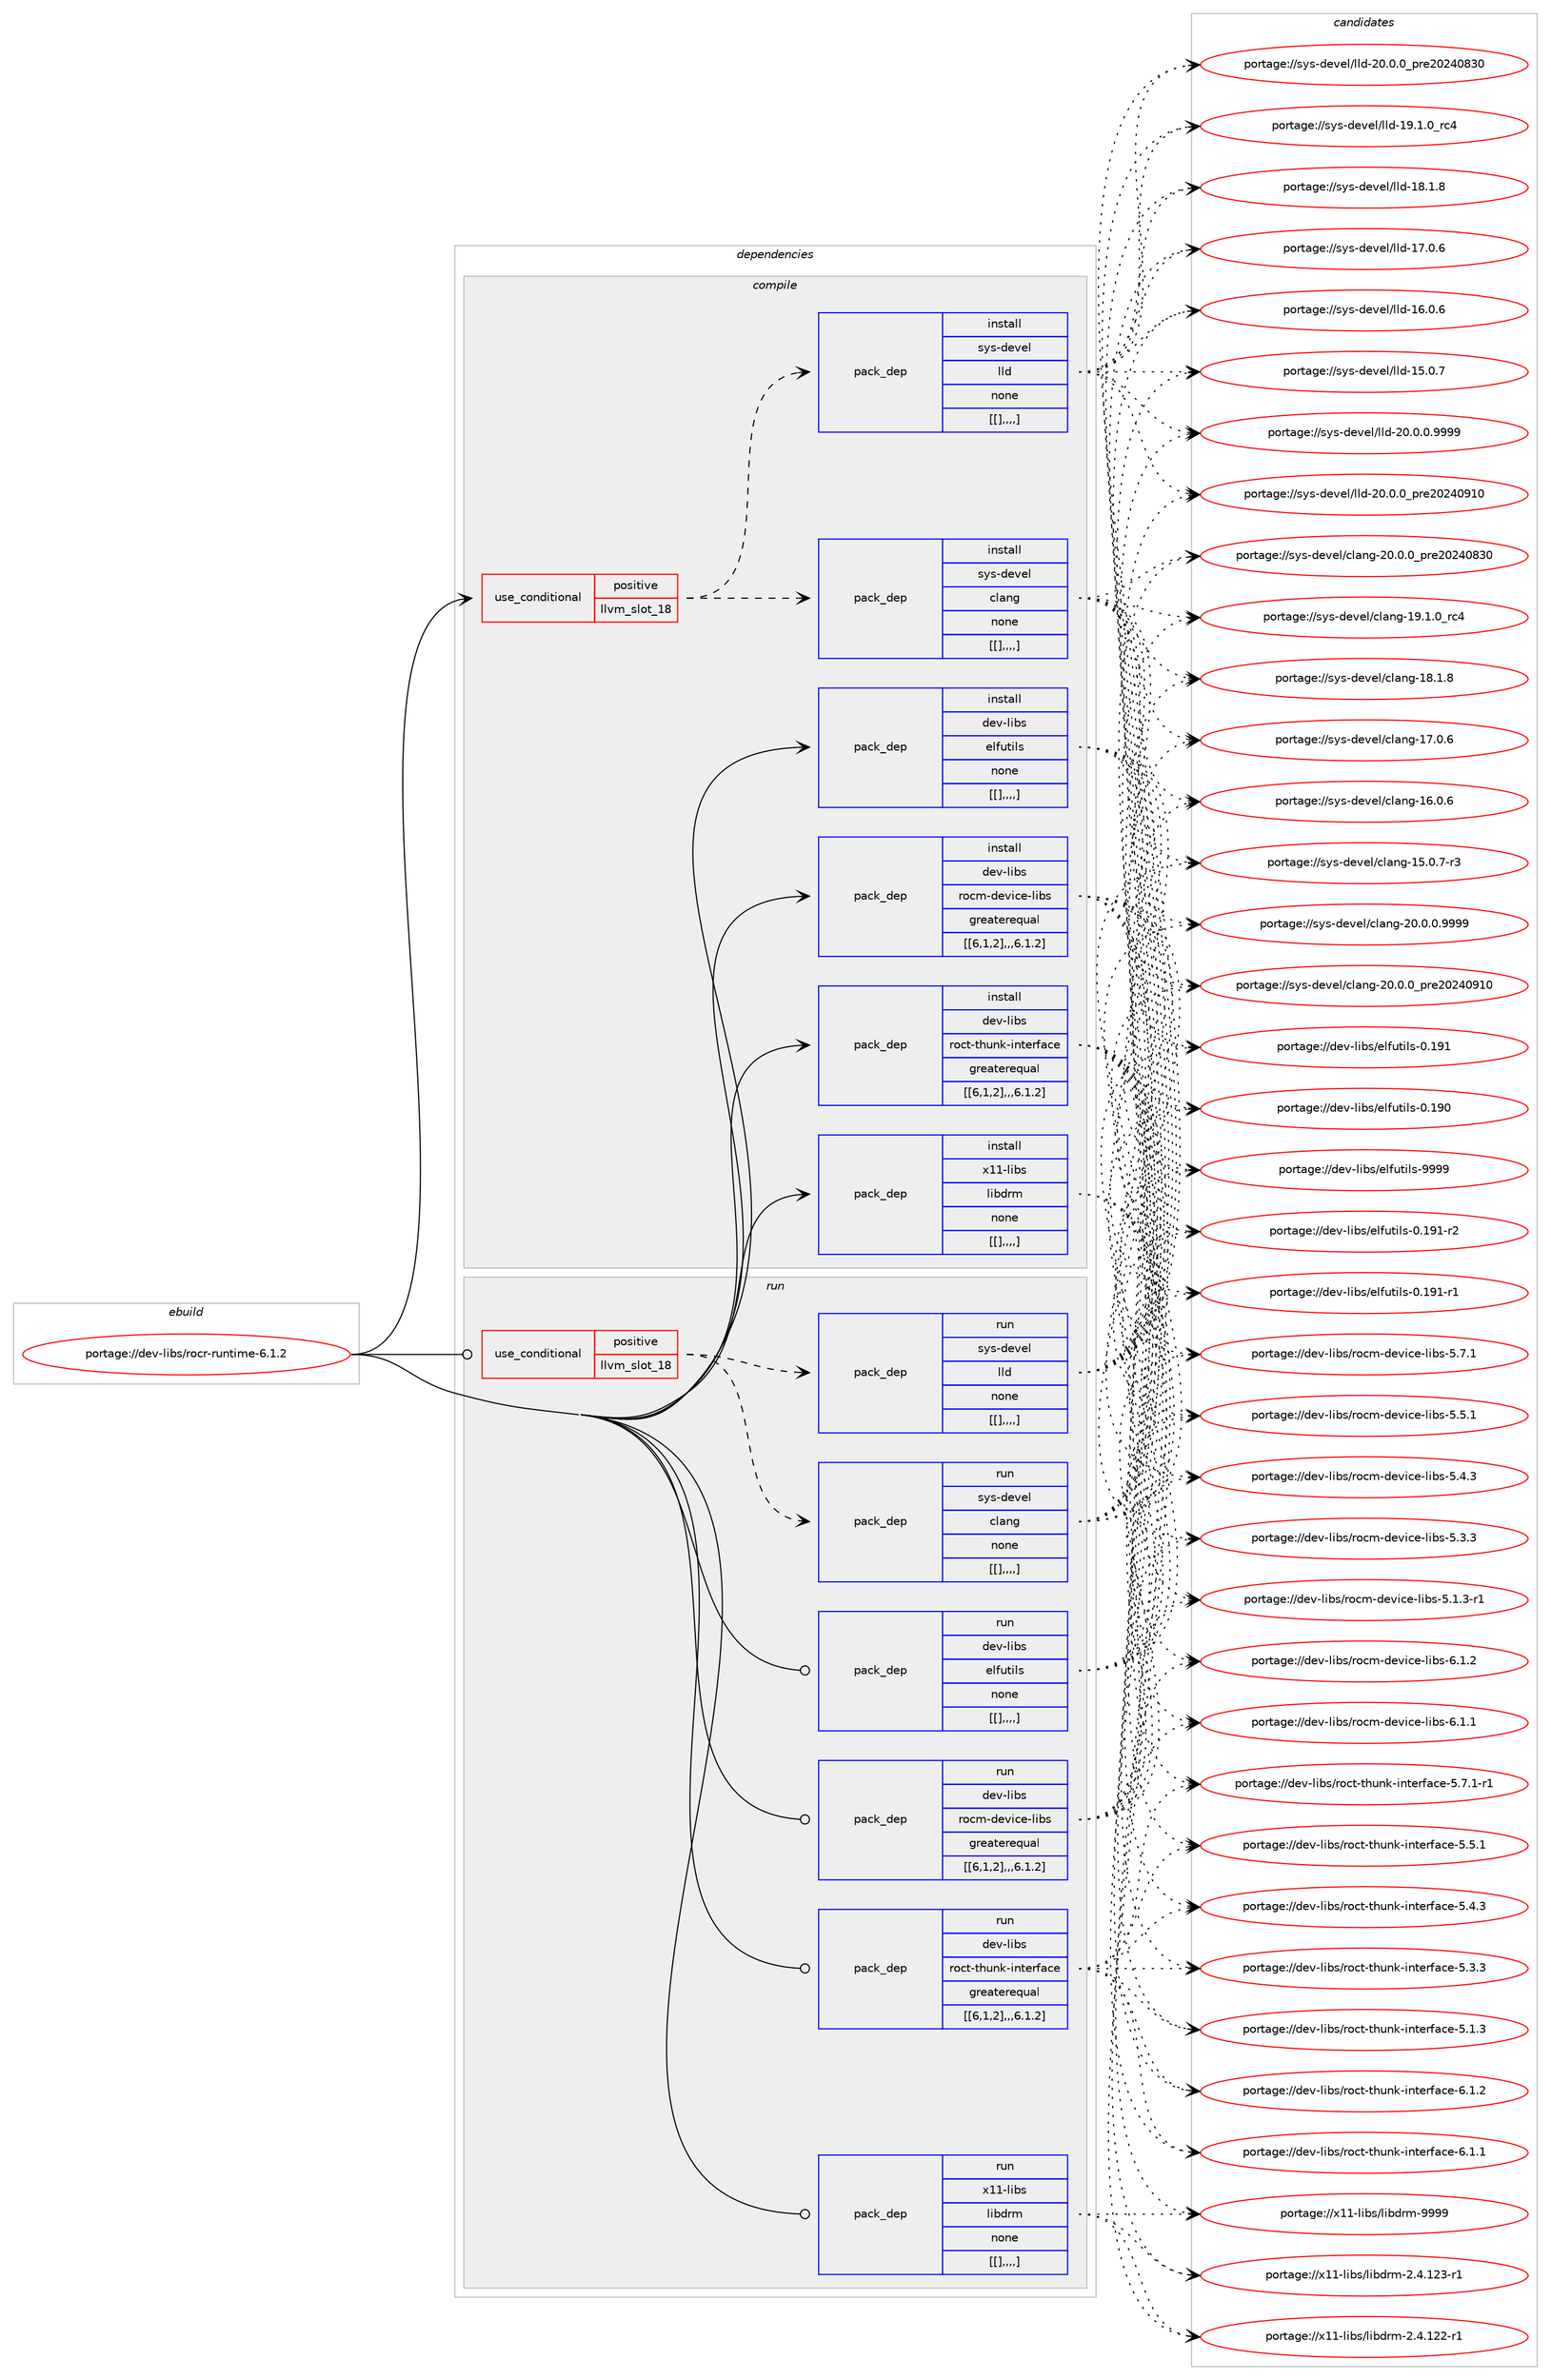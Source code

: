 digraph prolog {

# *************
# Graph options
# *************

newrank=true;
concentrate=true;
compound=true;
graph [rankdir=LR,fontname=Helvetica,fontsize=10,ranksep=1.5];#, ranksep=2.5, nodesep=0.2];
edge  [arrowhead=vee];
node  [fontname=Helvetica,fontsize=10];

# **********
# The ebuild
# **********

subgraph cluster_leftcol {
color=gray;
label=<<i>ebuild</i>>;
id [label="portage://dev-libs/rocr-runtime-6.1.2", color=red, width=4, href="../dev-libs/rocr-runtime-6.1.2.svg"];
}

# ****************
# The dependencies
# ****************

subgraph cluster_midcol {
color=gray;
label=<<i>dependencies</i>>;
subgraph cluster_compile {
fillcolor="#eeeeee";
style=filled;
label=<<i>compile</i>>;
subgraph cond28621 {
dependency114871 [label=<<TABLE BORDER="0" CELLBORDER="1" CELLSPACING="0" CELLPADDING="4"><TR><TD ROWSPAN="3" CELLPADDING="10">use_conditional</TD></TR><TR><TD>positive</TD></TR><TR><TD>llvm_slot_18</TD></TR></TABLE>>, shape=none, color=red];
subgraph pack85082 {
dependency114872 [label=<<TABLE BORDER="0" CELLBORDER="1" CELLSPACING="0" CELLPADDING="4" WIDTH="220"><TR><TD ROWSPAN="6" CELLPADDING="30">pack_dep</TD></TR><TR><TD WIDTH="110">install</TD></TR><TR><TD>sys-devel</TD></TR><TR><TD>clang</TD></TR><TR><TD>none</TD></TR><TR><TD>[[],,,,]</TD></TR></TABLE>>, shape=none, color=blue];
}
dependency114871:e -> dependency114872:w [weight=20,style="dashed",arrowhead="vee"];
subgraph pack85083 {
dependency114873 [label=<<TABLE BORDER="0" CELLBORDER="1" CELLSPACING="0" CELLPADDING="4" WIDTH="220"><TR><TD ROWSPAN="6" CELLPADDING="30">pack_dep</TD></TR><TR><TD WIDTH="110">install</TD></TR><TR><TD>sys-devel</TD></TR><TR><TD>lld</TD></TR><TR><TD>none</TD></TR><TR><TD>[[],,,,]</TD></TR></TABLE>>, shape=none, color=blue];
}
dependency114871:e -> dependency114873:w [weight=20,style="dashed",arrowhead="vee"];
}
id:e -> dependency114871:w [weight=20,style="solid",arrowhead="vee"];
subgraph pack85084 {
dependency114874 [label=<<TABLE BORDER="0" CELLBORDER="1" CELLSPACING="0" CELLPADDING="4" WIDTH="220"><TR><TD ROWSPAN="6" CELLPADDING="30">pack_dep</TD></TR><TR><TD WIDTH="110">install</TD></TR><TR><TD>dev-libs</TD></TR><TR><TD>elfutils</TD></TR><TR><TD>none</TD></TR><TR><TD>[[],,,,]</TD></TR></TABLE>>, shape=none, color=blue];
}
id:e -> dependency114874:w [weight=20,style="solid",arrowhead="vee"];
subgraph pack85085 {
dependency114875 [label=<<TABLE BORDER="0" CELLBORDER="1" CELLSPACING="0" CELLPADDING="4" WIDTH="220"><TR><TD ROWSPAN="6" CELLPADDING="30">pack_dep</TD></TR><TR><TD WIDTH="110">install</TD></TR><TR><TD>dev-libs</TD></TR><TR><TD>rocm-device-libs</TD></TR><TR><TD>greaterequal</TD></TR><TR><TD>[[6,1,2],,,6.1.2]</TD></TR></TABLE>>, shape=none, color=blue];
}
id:e -> dependency114875:w [weight=20,style="solid",arrowhead="vee"];
subgraph pack85086 {
dependency114876 [label=<<TABLE BORDER="0" CELLBORDER="1" CELLSPACING="0" CELLPADDING="4" WIDTH="220"><TR><TD ROWSPAN="6" CELLPADDING="30">pack_dep</TD></TR><TR><TD WIDTH="110">install</TD></TR><TR><TD>dev-libs</TD></TR><TR><TD>roct-thunk-interface</TD></TR><TR><TD>greaterequal</TD></TR><TR><TD>[[6,1,2],,,6.1.2]</TD></TR></TABLE>>, shape=none, color=blue];
}
id:e -> dependency114876:w [weight=20,style="solid",arrowhead="vee"];
subgraph pack85087 {
dependency114877 [label=<<TABLE BORDER="0" CELLBORDER="1" CELLSPACING="0" CELLPADDING="4" WIDTH="220"><TR><TD ROWSPAN="6" CELLPADDING="30">pack_dep</TD></TR><TR><TD WIDTH="110">install</TD></TR><TR><TD>x11-libs</TD></TR><TR><TD>libdrm</TD></TR><TR><TD>none</TD></TR><TR><TD>[[],,,,]</TD></TR></TABLE>>, shape=none, color=blue];
}
id:e -> dependency114877:w [weight=20,style="solid",arrowhead="vee"];
}
subgraph cluster_compileandrun {
fillcolor="#eeeeee";
style=filled;
label=<<i>compile and run</i>>;
}
subgraph cluster_run {
fillcolor="#eeeeee";
style=filled;
label=<<i>run</i>>;
subgraph cond28622 {
dependency114878 [label=<<TABLE BORDER="0" CELLBORDER="1" CELLSPACING="0" CELLPADDING="4"><TR><TD ROWSPAN="3" CELLPADDING="10">use_conditional</TD></TR><TR><TD>positive</TD></TR><TR><TD>llvm_slot_18</TD></TR></TABLE>>, shape=none, color=red];
subgraph pack85088 {
dependency114879 [label=<<TABLE BORDER="0" CELLBORDER="1" CELLSPACING="0" CELLPADDING="4" WIDTH="220"><TR><TD ROWSPAN="6" CELLPADDING="30">pack_dep</TD></TR><TR><TD WIDTH="110">run</TD></TR><TR><TD>sys-devel</TD></TR><TR><TD>clang</TD></TR><TR><TD>none</TD></TR><TR><TD>[[],,,,]</TD></TR></TABLE>>, shape=none, color=blue];
}
dependency114878:e -> dependency114879:w [weight=20,style="dashed",arrowhead="vee"];
subgraph pack85089 {
dependency114880 [label=<<TABLE BORDER="0" CELLBORDER="1" CELLSPACING="0" CELLPADDING="4" WIDTH="220"><TR><TD ROWSPAN="6" CELLPADDING="30">pack_dep</TD></TR><TR><TD WIDTH="110">run</TD></TR><TR><TD>sys-devel</TD></TR><TR><TD>lld</TD></TR><TR><TD>none</TD></TR><TR><TD>[[],,,,]</TD></TR></TABLE>>, shape=none, color=blue];
}
dependency114878:e -> dependency114880:w [weight=20,style="dashed",arrowhead="vee"];
}
id:e -> dependency114878:w [weight=20,style="solid",arrowhead="odot"];
subgraph pack85090 {
dependency114881 [label=<<TABLE BORDER="0" CELLBORDER="1" CELLSPACING="0" CELLPADDING="4" WIDTH="220"><TR><TD ROWSPAN="6" CELLPADDING="30">pack_dep</TD></TR><TR><TD WIDTH="110">run</TD></TR><TR><TD>dev-libs</TD></TR><TR><TD>elfutils</TD></TR><TR><TD>none</TD></TR><TR><TD>[[],,,,]</TD></TR></TABLE>>, shape=none, color=blue];
}
id:e -> dependency114881:w [weight=20,style="solid",arrowhead="odot"];
subgraph pack85091 {
dependency114882 [label=<<TABLE BORDER="0" CELLBORDER="1" CELLSPACING="0" CELLPADDING="4" WIDTH="220"><TR><TD ROWSPAN="6" CELLPADDING="30">pack_dep</TD></TR><TR><TD WIDTH="110">run</TD></TR><TR><TD>dev-libs</TD></TR><TR><TD>rocm-device-libs</TD></TR><TR><TD>greaterequal</TD></TR><TR><TD>[[6,1,2],,,6.1.2]</TD></TR></TABLE>>, shape=none, color=blue];
}
id:e -> dependency114882:w [weight=20,style="solid",arrowhead="odot"];
subgraph pack85092 {
dependency114883 [label=<<TABLE BORDER="0" CELLBORDER="1" CELLSPACING="0" CELLPADDING="4" WIDTH="220"><TR><TD ROWSPAN="6" CELLPADDING="30">pack_dep</TD></TR><TR><TD WIDTH="110">run</TD></TR><TR><TD>dev-libs</TD></TR><TR><TD>roct-thunk-interface</TD></TR><TR><TD>greaterequal</TD></TR><TR><TD>[[6,1,2],,,6.1.2]</TD></TR></TABLE>>, shape=none, color=blue];
}
id:e -> dependency114883:w [weight=20,style="solid",arrowhead="odot"];
subgraph pack85093 {
dependency114884 [label=<<TABLE BORDER="0" CELLBORDER="1" CELLSPACING="0" CELLPADDING="4" WIDTH="220"><TR><TD ROWSPAN="6" CELLPADDING="30">pack_dep</TD></TR><TR><TD WIDTH="110">run</TD></TR><TR><TD>x11-libs</TD></TR><TR><TD>libdrm</TD></TR><TR><TD>none</TD></TR><TR><TD>[[],,,,]</TD></TR></TABLE>>, shape=none, color=blue];
}
id:e -> dependency114884:w [weight=20,style="solid",arrowhead="odot"];
}
}

# **************
# The candidates
# **************

subgraph cluster_choices {
rank=same;
color=gray;
label=<<i>candidates</i>>;

subgraph choice85082 {
color=black;
nodesep=1;
choice11512111545100101118101108479910897110103455048464846484657575757 [label="portage://sys-devel/clang-20.0.0.9999", color=red, width=4,href="../sys-devel/clang-20.0.0.9999.svg"];
choice1151211154510010111810110847991089711010345504846484648951121141015048505248574948 [label="portage://sys-devel/clang-20.0.0_pre20240910", color=red, width=4,href="../sys-devel/clang-20.0.0_pre20240910.svg"];
choice1151211154510010111810110847991089711010345504846484648951121141015048505248565148 [label="portage://sys-devel/clang-20.0.0_pre20240830", color=red, width=4,href="../sys-devel/clang-20.0.0_pre20240830.svg"];
choice1151211154510010111810110847991089711010345495746494648951149952 [label="portage://sys-devel/clang-19.1.0_rc4", color=red, width=4,href="../sys-devel/clang-19.1.0_rc4.svg"];
choice1151211154510010111810110847991089711010345495646494656 [label="portage://sys-devel/clang-18.1.8", color=red, width=4,href="../sys-devel/clang-18.1.8.svg"];
choice1151211154510010111810110847991089711010345495546484654 [label="portage://sys-devel/clang-17.0.6", color=red, width=4,href="../sys-devel/clang-17.0.6.svg"];
choice1151211154510010111810110847991089711010345495446484654 [label="portage://sys-devel/clang-16.0.6", color=red, width=4,href="../sys-devel/clang-16.0.6.svg"];
choice11512111545100101118101108479910897110103454953464846554511451 [label="portage://sys-devel/clang-15.0.7-r3", color=red, width=4,href="../sys-devel/clang-15.0.7-r3.svg"];
dependency114872:e -> choice11512111545100101118101108479910897110103455048464846484657575757:w [style=dotted,weight="100"];
dependency114872:e -> choice1151211154510010111810110847991089711010345504846484648951121141015048505248574948:w [style=dotted,weight="100"];
dependency114872:e -> choice1151211154510010111810110847991089711010345504846484648951121141015048505248565148:w [style=dotted,weight="100"];
dependency114872:e -> choice1151211154510010111810110847991089711010345495746494648951149952:w [style=dotted,weight="100"];
dependency114872:e -> choice1151211154510010111810110847991089711010345495646494656:w [style=dotted,weight="100"];
dependency114872:e -> choice1151211154510010111810110847991089711010345495546484654:w [style=dotted,weight="100"];
dependency114872:e -> choice1151211154510010111810110847991089711010345495446484654:w [style=dotted,weight="100"];
dependency114872:e -> choice11512111545100101118101108479910897110103454953464846554511451:w [style=dotted,weight="100"];
}
subgraph choice85083 {
color=black;
nodesep=1;
choice1151211154510010111810110847108108100455048464846484657575757 [label="portage://sys-devel/lld-20.0.0.9999", color=red, width=4,href="../sys-devel/lld-20.0.0.9999.svg"];
choice115121115451001011181011084710810810045504846484648951121141015048505248574948 [label="portage://sys-devel/lld-20.0.0_pre20240910", color=red, width=4,href="../sys-devel/lld-20.0.0_pre20240910.svg"];
choice115121115451001011181011084710810810045504846484648951121141015048505248565148 [label="portage://sys-devel/lld-20.0.0_pre20240830", color=red, width=4,href="../sys-devel/lld-20.0.0_pre20240830.svg"];
choice115121115451001011181011084710810810045495746494648951149952 [label="portage://sys-devel/lld-19.1.0_rc4", color=red, width=4,href="../sys-devel/lld-19.1.0_rc4.svg"];
choice115121115451001011181011084710810810045495646494656 [label="portage://sys-devel/lld-18.1.8", color=red, width=4,href="../sys-devel/lld-18.1.8.svg"];
choice115121115451001011181011084710810810045495546484654 [label="portage://sys-devel/lld-17.0.6", color=red, width=4,href="../sys-devel/lld-17.0.6.svg"];
choice115121115451001011181011084710810810045495446484654 [label="portage://sys-devel/lld-16.0.6", color=red, width=4,href="../sys-devel/lld-16.0.6.svg"];
choice115121115451001011181011084710810810045495346484655 [label="portage://sys-devel/lld-15.0.7", color=red, width=4,href="../sys-devel/lld-15.0.7.svg"];
dependency114873:e -> choice1151211154510010111810110847108108100455048464846484657575757:w [style=dotted,weight="100"];
dependency114873:e -> choice115121115451001011181011084710810810045504846484648951121141015048505248574948:w [style=dotted,weight="100"];
dependency114873:e -> choice115121115451001011181011084710810810045504846484648951121141015048505248565148:w [style=dotted,weight="100"];
dependency114873:e -> choice115121115451001011181011084710810810045495746494648951149952:w [style=dotted,weight="100"];
dependency114873:e -> choice115121115451001011181011084710810810045495646494656:w [style=dotted,weight="100"];
dependency114873:e -> choice115121115451001011181011084710810810045495546484654:w [style=dotted,weight="100"];
dependency114873:e -> choice115121115451001011181011084710810810045495446484654:w [style=dotted,weight="100"];
dependency114873:e -> choice115121115451001011181011084710810810045495346484655:w [style=dotted,weight="100"];
}
subgraph choice85084 {
color=black;
nodesep=1;
choice1001011184510810598115471011081021171161051081154557575757 [label="portage://dev-libs/elfutils-9999", color=red, width=4,href="../dev-libs/elfutils-9999.svg"];
choice1001011184510810598115471011081021171161051081154548464957494511450 [label="portage://dev-libs/elfutils-0.191-r2", color=red, width=4,href="../dev-libs/elfutils-0.191-r2.svg"];
choice1001011184510810598115471011081021171161051081154548464957494511449 [label="portage://dev-libs/elfutils-0.191-r1", color=red, width=4,href="../dev-libs/elfutils-0.191-r1.svg"];
choice100101118451081059811547101108102117116105108115454846495749 [label="portage://dev-libs/elfutils-0.191", color=red, width=4,href="../dev-libs/elfutils-0.191.svg"];
choice100101118451081059811547101108102117116105108115454846495748 [label="portage://dev-libs/elfutils-0.190", color=red, width=4,href="../dev-libs/elfutils-0.190.svg"];
dependency114874:e -> choice1001011184510810598115471011081021171161051081154557575757:w [style=dotted,weight="100"];
dependency114874:e -> choice1001011184510810598115471011081021171161051081154548464957494511450:w [style=dotted,weight="100"];
dependency114874:e -> choice1001011184510810598115471011081021171161051081154548464957494511449:w [style=dotted,weight="100"];
dependency114874:e -> choice100101118451081059811547101108102117116105108115454846495749:w [style=dotted,weight="100"];
dependency114874:e -> choice100101118451081059811547101108102117116105108115454846495748:w [style=dotted,weight="100"];
}
subgraph choice85085 {
color=black;
nodesep=1;
choice1001011184510810598115471141119910945100101118105991014510810598115455446494650 [label="portage://dev-libs/rocm-device-libs-6.1.2", color=red, width=4,href="../dev-libs/rocm-device-libs-6.1.2.svg"];
choice1001011184510810598115471141119910945100101118105991014510810598115455446494649 [label="portage://dev-libs/rocm-device-libs-6.1.1", color=red, width=4,href="../dev-libs/rocm-device-libs-6.1.1.svg"];
choice1001011184510810598115471141119910945100101118105991014510810598115455346554649 [label="portage://dev-libs/rocm-device-libs-5.7.1", color=red, width=4,href="../dev-libs/rocm-device-libs-5.7.1.svg"];
choice1001011184510810598115471141119910945100101118105991014510810598115455346534649 [label="portage://dev-libs/rocm-device-libs-5.5.1", color=red, width=4,href="../dev-libs/rocm-device-libs-5.5.1.svg"];
choice1001011184510810598115471141119910945100101118105991014510810598115455346524651 [label="portage://dev-libs/rocm-device-libs-5.4.3", color=red, width=4,href="../dev-libs/rocm-device-libs-5.4.3.svg"];
choice1001011184510810598115471141119910945100101118105991014510810598115455346514651 [label="portage://dev-libs/rocm-device-libs-5.3.3", color=red, width=4,href="../dev-libs/rocm-device-libs-5.3.3.svg"];
choice10010111845108105981154711411199109451001011181059910145108105981154553464946514511449 [label="portage://dev-libs/rocm-device-libs-5.1.3-r1", color=red, width=4,href="../dev-libs/rocm-device-libs-5.1.3-r1.svg"];
dependency114875:e -> choice1001011184510810598115471141119910945100101118105991014510810598115455446494650:w [style=dotted,weight="100"];
dependency114875:e -> choice1001011184510810598115471141119910945100101118105991014510810598115455446494649:w [style=dotted,weight="100"];
dependency114875:e -> choice1001011184510810598115471141119910945100101118105991014510810598115455346554649:w [style=dotted,weight="100"];
dependency114875:e -> choice1001011184510810598115471141119910945100101118105991014510810598115455346534649:w [style=dotted,weight="100"];
dependency114875:e -> choice1001011184510810598115471141119910945100101118105991014510810598115455346524651:w [style=dotted,weight="100"];
dependency114875:e -> choice1001011184510810598115471141119910945100101118105991014510810598115455346514651:w [style=dotted,weight="100"];
dependency114875:e -> choice10010111845108105981154711411199109451001011181059910145108105981154553464946514511449:w [style=dotted,weight="100"];
}
subgraph choice85086 {
color=black;
nodesep=1;
choice1001011184510810598115471141119911645116104117110107451051101161011141029799101455446494650 [label="portage://dev-libs/roct-thunk-interface-6.1.2", color=red, width=4,href="../dev-libs/roct-thunk-interface-6.1.2.svg"];
choice1001011184510810598115471141119911645116104117110107451051101161011141029799101455446494649 [label="portage://dev-libs/roct-thunk-interface-6.1.1", color=red, width=4,href="../dev-libs/roct-thunk-interface-6.1.1.svg"];
choice10010111845108105981154711411199116451161041171101074510511011610111410297991014553465546494511449 [label="portage://dev-libs/roct-thunk-interface-5.7.1-r1", color=red, width=4,href="../dev-libs/roct-thunk-interface-5.7.1-r1.svg"];
choice1001011184510810598115471141119911645116104117110107451051101161011141029799101455346534649 [label="portage://dev-libs/roct-thunk-interface-5.5.1", color=red, width=4,href="../dev-libs/roct-thunk-interface-5.5.1.svg"];
choice1001011184510810598115471141119911645116104117110107451051101161011141029799101455346524651 [label="portage://dev-libs/roct-thunk-interface-5.4.3", color=red, width=4,href="../dev-libs/roct-thunk-interface-5.4.3.svg"];
choice1001011184510810598115471141119911645116104117110107451051101161011141029799101455346514651 [label="portage://dev-libs/roct-thunk-interface-5.3.3", color=red, width=4,href="../dev-libs/roct-thunk-interface-5.3.3.svg"];
choice1001011184510810598115471141119911645116104117110107451051101161011141029799101455346494651 [label="portage://dev-libs/roct-thunk-interface-5.1.3", color=red, width=4,href="../dev-libs/roct-thunk-interface-5.1.3.svg"];
dependency114876:e -> choice1001011184510810598115471141119911645116104117110107451051101161011141029799101455446494650:w [style=dotted,weight="100"];
dependency114876:e -> choice1001011184510810598115471141119911645116104117110107451051101161011141029799101455446494649:w [style=dotted,weight="100"];
dependency114876:e -> choice10010111845108105981154711411199116451161041171101074510511011610111410297991014553465546494511449:w [style=dotted,weight="100"];
dependency114876:e -> choice1001011184510810598115471141119911645116104117110107451051101161011141029799101455346534649:w [style=dotted,weight="100"];
dependency114876:e -> choice1001011184510810598115471141119911645116104117110107451051101161011141029799101455346524651:w [style=dotted,weight="100"];
dependency114876:e -> choice1001011184510810598115471141119911645116104117110107451051101161011141029799101455346514651:w [style=dotted,weight="100"];
dependency114876:e -> choice1001011184510810598115471141119911645116104117110107451051101161011141029799101455346494651:w [style=dotted,weight="100"];
}
subgraph choice85087 {
color=black;
nodesep=1;
choice1204949451081059811547108105981001141094557575757 [label="portage://x11-libs/libdrm-9999", color=red, width=4,href="../x11-libs/libdrm-9999.svg"];
choice12049494510810598115471081059810011410945504652464950514511449 [label="portage://x11-libs/libdrm-2.4.123-r1", color=red, width=4,href="../x11-libs/libdrm-2.4.123-r1.svg"];
choice12049494510810598115471081059810011410945504652464950504511449 [label="portage://x11-libs/libdrm-2.4.122-r1", color=red, width=4,href="../x11-libs/libdrm-2.4.122-r1.svg"];
dependency114877:e -> choice1204949451081059811547108105981001141094557575757:w [style=dotted,weight="100"];
dependency114877:e -> choice12049494510810598115471081059810011410945504652464950514511449:w [style=dotted,weight="100"];
dependency114877:e -> choice12049494510810598115471081059810011410945504652464950504511449:w [style=dotted,weight="100"];
}
subgraph choice85088 {
color=black;
nodesep=1;
choice11512111545100101118101108479910897110103455048464846484657575757 [label="portage://sys-devel/clang-20.0.0.9999", color=red, width=4,href="../sys-devel/clang-20.0.0.9999.svg"];
choice1151211154510010111810110847991089711010345504846484648951121141015048505248574948 [label="portage://sys-devel/clang-20.0.0_pre20240910", color=red, width=4,href="../sys-devel/clang-20.0.0_pre20240910.svg"];
choice1151211154510010111810110847991089711010345504846484648951121141015048505248565148 [label="portage://sys-devel/clang-20.0.0_pre20240830", color=red, width=4,href="../sys-devel/clang-20.0.0_pre20240830.svg"];
choice1151211154510010111810110847991089711010345495746494648951149952 [label="portage://sys-devel/clang-19.1.0_rc4", color=red, width=4,href="../sys-devel/clang-19.1.0_rc4.svg"];
choice1151211154510010111810110847991089711010345495646494656 [label="portage://sys-devel/clang-18.1.8", color=red, width=4,href="../sys-devel/clang-18.1.8.svg"];
choice1151211154510010111810110847991089711010345495546484654 [label="portage://sys-devel/clang-17.0.6", color=red, width=4,href="../sys-devel/clang-17.0.6.svg"];
choice1151211154510010111810110847991089711010345495446484654 [label="portage://sys-devel/clang-16.0.6", color=red, width=4,href="../sys-devel/clang-16.0.6.svg"];
choice11512111545100101118101108479910897110103454953464846554511451 [label="portage://sys-devel/clang-15.0.7-r3", color=red, width=4,href="../sys-devel/clang-15.0.7-r3.svg"];
dependency114879:e -> choice11512111545100101118101108479910897110103455048464846484657575757:w [style=dotted,weight="100"];
dependency114879:e -> choice1151211154510010111810110847991089711010345504846484648951121141015048505248574948:w [style=dotted,weight="100"];
dependency114879:e -> choice1151211154510010111810110847991089711010345504846484648951121141015048505248565148:w [style=dotted,weight="100"];
dependency114879:e -> choice1151211154510010111810110847991089711010345495746494648951149952:w [style=dotted,weight="100"];
dependency114879:e -> choice1151211154510010111810110847991089711010345495646494656:w [style=dotted,weight="100"];
dependency114879:e -> choice1151211154510010111810110847991089711010345495546484654:w [style=dotted,weight="100"];
dependency114879:e -> choice1151211154510010111810110847991089711010345495446484654:w [style=dotted,weight="100"];
dependency114879:e -> choice11512111545100101118101108479910897110103454953464846554511451:w [style=dotted,weight="100"];
}
subgraph choice85089 {
color=black;
nodesep=1;
choice1151211154510010111810110847108108100455048464846484657575757 [label="portage://sys-devel/lld-20.0.0.9999", color=red, width=4,href="../sys-devel/lld-20.0.0.9999.svg"];
choice115121115451001011181011084710810810045504846484648951121141015048505248574948 [label="portage://sys-devel/lld-20.0.0_pre20240910", color=red, width=4,href="../sys-devel/lld-20.0.0_pre20240910.svg"];
choice115121115451001011181011084710810810045504846484648951121141015048505248565148 [label="portage://sys-devel/lld-20.0.0_pre20240830", color=red, width=4,href="../sys-devel/lld-20.0.0_pre20240830.svg"];
choice115121115451001011181011084710810810045495746494648951149952 [label="portage://sys-devel/lld-19.1.0_rc4", color=red, width=4,href="../sys-devel/lld-19.1.0_rc4.svg"];
choice115121115451001011181011084710810810045495646494656 [label="portage://sys-devel/lld-18.1.8", color=red, width=4,href="../sys-devel/lld-18.1.8.svg"];
choice115121115451001011181011084710810810045495546484654 [label="portage://sys-devel/lld-17.0.6", color=red, width=4,href="../sys-devel/lld-17.0.6.svg"];
choice115121115451001011181011084710810810045495446484654 [label="portage://sys-devel/lld-16.0.6", color=red, width=4,href="../sys-devel/lld-16.0.6.svg"];
choice115121115451001011181011084710810810045495346484655 [label="portage://sys-devel/lld-15.0.7", color=red, width=4,href="../sys-devel/lld-15.0.7.svg"];
dependency114880:e -> choice1151211154510010111810110847108108100455048464846484657575757:w [style=dotted,weight="100"];
dependency114880:e -> choice115121115451001011181011084710810810045504846484648951121141015048505248574948:w [style=dotted,weight="100"];
dependency114880:e -> choice115121115451001011181011084710810810045504846484648951121141015048505248565148:w [style=dotted,weight="100"];
dependency114880:e -> choice115121115451001011181011084710810810045495746494648951149952:w [style=dotted,weight="100"];
dependency114880:e -> choice115121115451001011181011084710810810045495646494656:w [style=dotted,weight="100"];
dependency114880:e -> choice115121115451001011181011084710810810045495546484654:w [style=dotted,weight="100"];
dependency114880:e -> choice115121115451001011181011084710810810045495446484654:w [style=dotted,weight="100"];
dependency114880:e -> choice115121115451001011181011084710810810045495346484655:w [style=dotted,weight="100"];
}
subgraph choice85090 {
color=black;
nodesep=1;
choice1001011184510810598115471011081021171161051081154557575757 [label="portage://dev-libs/elfutils-9999", color=red, width=4,href="../dev-libs/elfutils-9999.svg"];
choice1001011184510810598115471011081021171161051081154548464957494511450 [label="portage://dev-libs/elfutils-0.191-r2", color=red, width=4,href="../dev-libs/elfutils-0.191-r2.svg"];
choice1001011184510810598115471011081021171161051081154548464957494511449 [label="portage://dev-libs/elfutils-0.191-r1", color=red, width=4,href="../dev-libs/elfutils-0.191-r1.svg"];
choice100101118451081059811547101108102117116105108115454846495749 [label="portage://dev-libs/elfutils-0.191", color=red, width=4,href="../dev-libs/elfutils-0.191.svg"];
choice100101118451081059811547101108102117116105108115454846495748 [label="portage://dev-libs/elfutils-0.190", color=red, width=4,href="../dev-libs/elfutils-0.190.svg"];
dependency114881:e -> choice1001011184510810598115471011081021171161051081154557575757:w [style=dotted,weight="100"];
dependency114881:e -> choice1001011184510810598115471011081021171161051081154548464957494511450:w [style=dotted,weight="100"];
dependency114881:e -> choice1001011184510810598115471011081021171161051081154548464957494511449:w [style=dotted,weight="100"];
dependency114881:e -> choice100101118451081059811547101108102117116105108115454846495749:w [style=dotted,weight="100"];
dependency114881:e -> choice100101118451081059811547101108102117116105108115454846495748:w [style=dotted,weight="100"];
}
subgraph choice85091 {
color=black;
nodesep=1;
choice1001011184510810598115471141119910945100101118105991014510810598115455446494650 [label="portage://dev-libs/rocm-device-libs-6.1.2", color=red, width=4,href="../dev-libs/rocm-device-libs-6.1.2.svg"];
choice1001011184510810598115471141119910945100101118105991014510810598115455446494649 [label="portage://dev-libs/rocm-device-libs-6.1.1", color=red, width=4,href="../dev-libs/rocm-device-libs-6.1.1.svg"];
choice1001011184510810598115471141119910945100101118105991014510810598115455346554649 [label="portage://dev-libs/rocm-device-libs-5.7.1", color=red, width=4,href="../dev-libs/rocm-device-libs-5.7.1.svg"];
choice1001011184510810598115471141119910945100101118105991014510810598115455346534649 [label="portage://dev-libs/rocm-device-libs-5.5.1", color=red, width=4,href="../dev-libs/rocm-device-libs-5.5.1.svg"];
choice1001011184510810598115471141119910945100101118105991014510810598115455346524651 [label="portage://dev-libs/rocm-device-libs-5.4.3", color=red, width=4,href="../dev-libs/rocm-device-libs-5.4.3.svg"];
choice1001011184510810598115471141119910945100101118105991014510810598115455346514651 [label="portage://dev-libs/rocm-device-libs-5.3.3", color=red, width=4,href="../dev-libs/rocm-device-libs-5.3.3.svg"];
choice10010111845108105981154711411199109451001011181059910145108105981154553464946514511449 [label="portage://dev-libs/rocm-device-libs-5.1.3-r1", color=red, width=4,href="../dev-libs/rocm-device-libs-5.1.3-r1.svg"];
dependency114882:e -> choice1001011184510810598115471141119910945100101118105991014510810598115455446494650:w [style=dotted,weight="100"];
dependency114882:e -> choice1001011184510810598115471141119910945100101118105991014510810598115455446494649:w [style=dotted,weight="100"];
dependency114882:e -> choice1001011184510810598115471141119910945100101118105991014510810598115455346554649:w [style=dotted,weight="100"];
dependency114882:e -> choice1001011184510810598115471141119910945100101118105991014510810598115455346534649:w [style=dotted,weight="100"];
dependency114882:e -> choice1001011184510810598115471141119910945100101118105991014510810598115455346524651:w [style=dotted,weight="100"];
dependency114882:e -> choice1001011184510810598115471141119910945100101118105991014510810598115455346514651:w [style=dotted,weight="100"];
dependency114882:e -> choice10010111845108105981154711411199109451001011181059910145108105981154553464946514511449:w [style=dotted,weight="100"];
}
subgraph choice85092 {
color=black;
nodesep=1;
choice1001011184510810598115471141119911645116104117110107451051101161011141029799101455446494650 [label="portage://dev-libs/roct-thunk-interface-6.1.2", color=red, width=4,href="../dev-libs/roct-thunk-interface-6.1.2.svg"];
choice1001011184510810598115471141119911645116104117110107451051101161011141029799101455446494649 [label="portage://dev-libs/roct-thunk-interface-6.1.1", color=red, width=4,href="../dev-libs/roct-thunk-interface-6.1.1.svg"];
choice10010111845108105981154711411199116451161041171101074510511011610111410297991014553465546494511449 [label="portage://dev-libs/roct-thunk-interface-5.7.1-r1", color=red, width=4,href="../dev-libs/roct-thunk-interface-5.7.1-r1.svg"];
choice1001011184510810598115471141119911645116104117110107451051101161011141029799101455346534649 [label="portage://dev-libs/roct-thunk-interface-5.5.1", color=red, width=4,href="../dev-libs/roct-thunk-interface-5.5.1.svg"];
choice1001011184510810598115471141119911645116104117110107451051101161011141029799101455346524651 [label="portage://dev-libs/roct-thunk-interface-5.4.3", color=red, width=4,href="../dev-libs/roct-thunk-interface-5.4.3.svg"];
choice1001011184510810598115471141119911645116104117110107451051101161011141029799101455346514651 [label="portage://dev-libs/roct-thunk-interface-5.3.3", color=red, width=4,href="../dev-libs/roct-thunk-interface-5.3.3.svg"];
choice1001011184510810598115471141119911645116104117110107451051101161011141029799101455346494651 [label="portage://dev-libs/roct-thunk-interface-5.1.3", color=red, width=4,href="../dev-libs/roct-thunk-interface-5.1.3.svg"];
dependency114883:e -> choice1001011184510810598115471141119911645116104117110107451051101161011141029799101455446494650:w [style=dotted,weight="100"];
dependency114883:e -> choice1001011184510810598115471141119911645116104117110107451051101161011141029799101455446494649:w [style=dotted,weight="100"];
dependency114883:e -> choice10010111845108105981154711411199116451161041171101074510511011610111410297991014553465546494511449:w [style=dotted,weight="100"];
dependency114883:e -> choice1001011184510810598115471141119911645116104117110107451051101161011141029799101455346534649:w [style=dotted,weight="100"];
dependency114883:e -> choice1001011184510810598115471141119911645116104117110107451051101161011141029799101455346524651:w [style=dotted,weight="100"];
dependency114883:e -> choice1001011184510810598115471141119911645116104117110107451051101161011141029799101455346514651:w [style=dotted,weight="100"];
dependency114883:e -> choice1001011184510810598115471141119911645116104117110107451051101161011141029799101455346494651:w [style=dotted,weight="100"];
}
subgraph choice85093 {
color=black;
nodesep=1;
choice1204949451081059811547108105981001141094557575757 [label="portage://x11-libs/libdrm-9999", color=red, width=4,href="../x11-libs/libdrm-9999.svg"];
choice12049494510810598115471081059810011410945504652464950514511449 [label="portage://x11-libs/libdrm-2.4.123-r1", color=red, width=4,href="../x11-libs/libdrm-2.4.123-r1.svg"];
choice12049494510810598115471081059810011410945504652464950504511449 [label="portage://x11-libs/libdrm-2.4.122-r1", color=red, width=4,href="../x11-libs/libdrm-2.4.122-r1.svg"];
dependency114884:e -> choice1204949451081059811547108105981001141094557575757:w [style=dotted,weight="100"];
dependency114884:e -> choice12049494510810598115471081059810011410945504652464950514511449:w [style=dotted,weight="100"];
dependency114884:e -> choice12049494510810598115471081059810011410945504652464950504511449:w [style=dotted,weight="100"];
}
}

}
